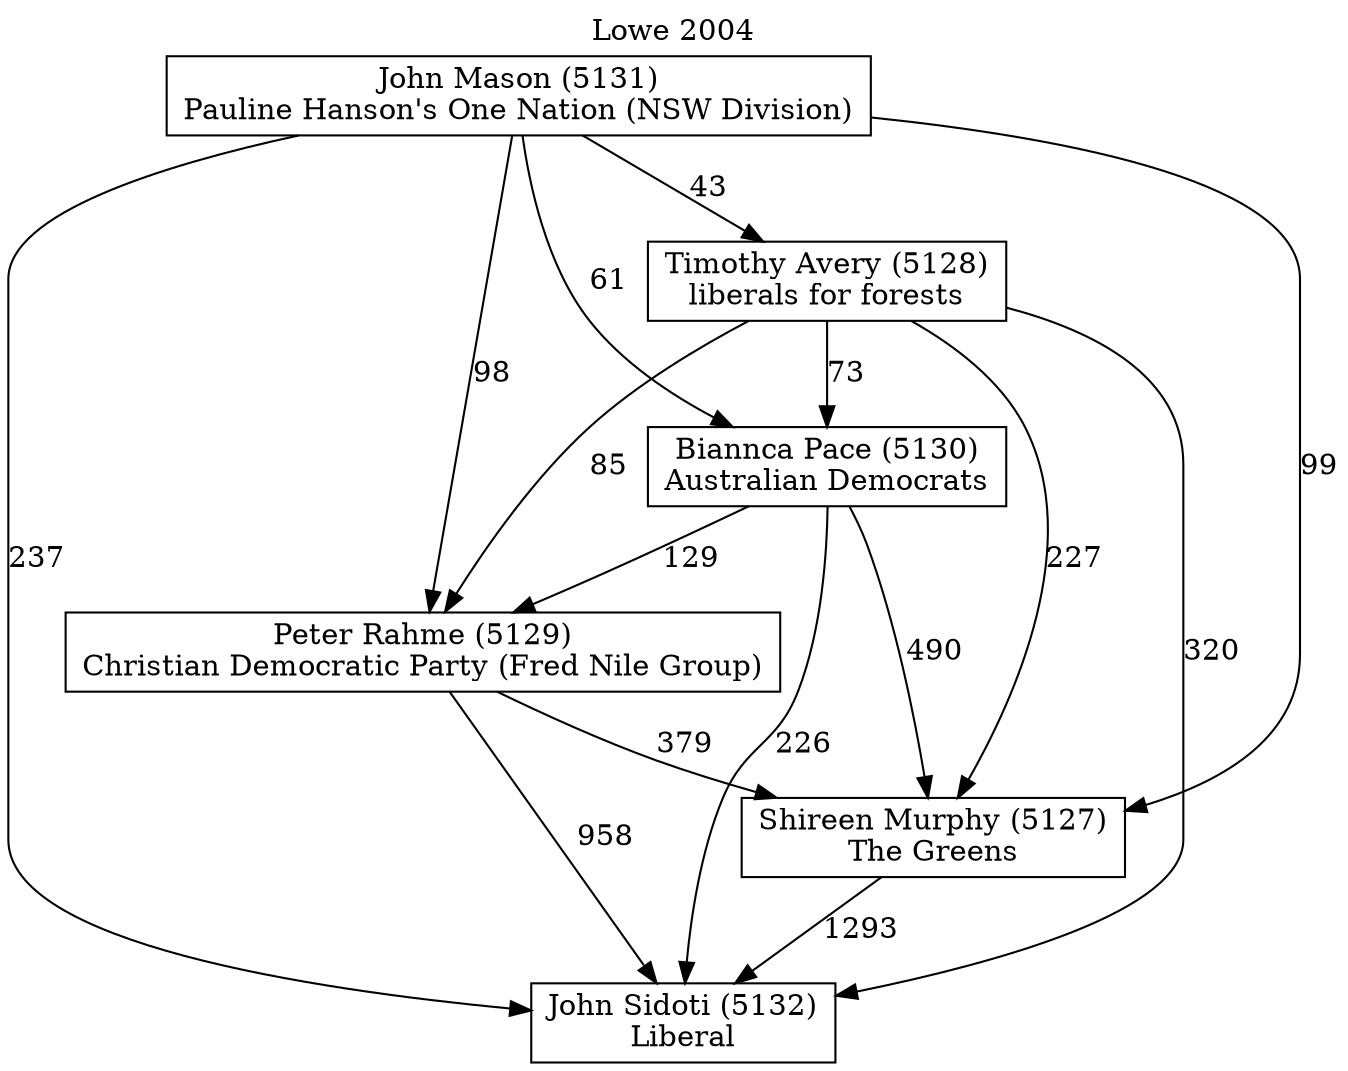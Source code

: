 // House preference flow
digraph "John Sidoti (5132)_Lowe_2004" {
	graph [label="Lowe 2004" labelloc=t mclimit=10]
	node [shape=box]
	"John Sidoti (5132)" [label="John Sidoti (5132)
Liberal"]
	"Shireen Murphy (5127)" [label="Shireen Murphy (5127)
The Greens"]
	"Peter Rahme (5129)" [label="Peter Rahme (5129)
Christian Democratic Party (Fred Nile Group)"]
	"Biannca Pace (5130)" [label="Biannca Pace (5130)
Australian Democrats"]
	"Timothy Avery (5128)" [label="Timothy Avery (5128)
liberals for forests"]
	"John Mason (5131)" [label="John Mason (5131)
Pauline Hanson's One Nation (NSW Division)"]
	"Shireen Murphy (5127)" -> "John Sidoti (5132)" [label=1293]
	"Peter Rahme (5129)" -> "Shireen Murphy (5127)" [label=379]
	"Biannca Pace (5130)" -> "Peter Rahme (5129)" [label=129]
	"Timothy Avery (5128)" -> "Biannca Pace (5130)" [label=73]
	"John Mason (5131)" -> "Timothy Avery (5128)" [label=43]
	"Peter Rahme (5129)" -> "John Sidoti (5132)" [label=958]
	"Biannca Pace (5130)" -> "John Sidoti (5132)" [label=226]
	"Timothy Avery (5128)" -> "John Sidoti (5132)" [label=320]
	"John Mason (5131)" -> "John Sidoti (5132)" [label=237]
	"John Mason (5131)" -> "Biannca Pace (5130)" [label=61]
	"Timothy Avery (5128)" -> "Peter Rahme (5129)" [label=85]
	"John Mason (5131)" -> "Peter Rahme (5129)" [label=98]
	"Biannca Pace (5130)" -> "Shireen Murphy (5127)" [label=490]
	"Timothy Avery (5128)" -> "Shireen Murphy (5127)" [label=227]
	"John Mason (5131)" -> "Shireen Murphy (5127)" [label=99]
}
